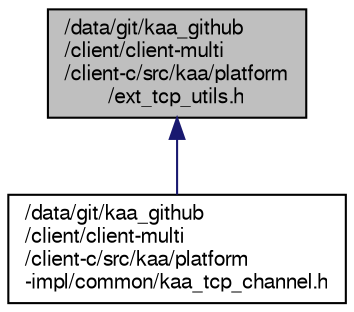 digraph "/data/git/kaa_github/client/client-multi/client-c/src/kaa/platform/ext_tcp_utils.h"
{
  bgcolor="transparent";
  edge [fontname="FreeSans",fontsize="10",labelfontname="FreeSans",labelfontsize="10"];
  node [fontname="FreeSans",fontsize="10",shape=record];
  Node1 [label="/data/git/kaa_github\l/client/client-multi\l/client-c/src/kaa/platform\l/ext_tcp_utils.h",height=0.2,width=0.4,color="black", fillcolor="grey75", style="filled" fontcolor="black"];
  Node1 -> Node2 [dir="back",color="midnightblue",fontsize="10",style="solid",fontname="FreeSans"];
  Node2 [label="/data/git/kaa_github\l/client/client-multi\l/client-c/src/kaa/platform\l-impl/common/kaa_tcp_channel.h",height=0.2,width=0.4,color="black",URL="$kaa__tcp__channel_8h.html"];
}
